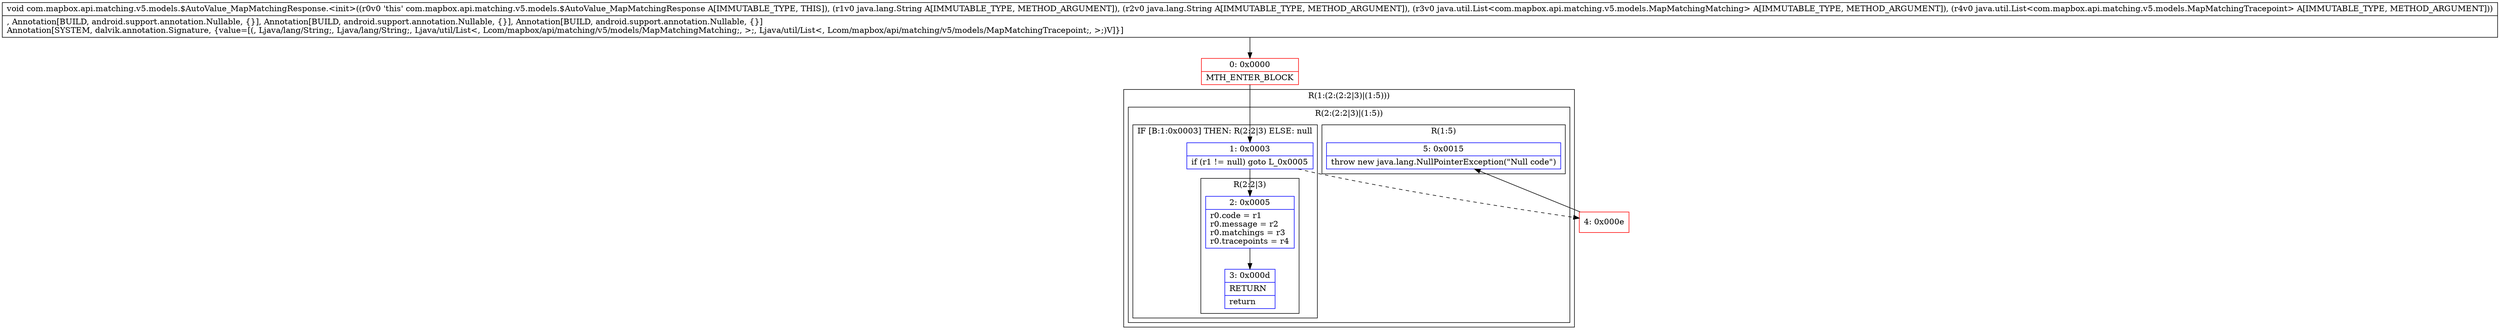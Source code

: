 digraph "CFG forcom.mapbox.api.matching.v5.models.$AutoValue_MapMatchingResponse.\<init\>(Ljava\/lang\/String;Ljava\/lang\/String;Ljava\/util\/List;Ljava\/util\/List;)V" {
subgraph cluster_Region_852515149 {
label = "R(1:(2:(2:2|3)|(1:5)))";
node [shape=record,color=blue];
subgraph cluster_Region_1714422184 {
label = "R(2:(2:2|3)|(1:5))";
node [shape=record,color=blue];
subgraph cluster_IfRegion_2137896089 {
label = "IF [B:1:0x0003] THEN: R(2:2|3) ELSE: null";
node [shape=record,color=blue];
Node_1 [shape=record,label="{1\:\ 0x0003|if (r1 != null) goto L_0x0005\l}"];
subgraph cluster_Region_754860900 {
label = "R(2:2|3)";
node [shape=record,color=blue];
Node_2 [shape=record,label="{2\:\ 0x0005|r0.code = r1\lr0.message = r2\lr0.matchings = r3\lr0.tracepoints = r4\l}"];
Node_3 [shape=record,label="{3\:\ 0x000d|RETURN\l|return\l}"];
}
}
subgraph cluster_Region_483687815 {
label = "R(1:5)";
node [shape=record,color=blue];
Node_5 [shape=record,label="{5\:\ 0x0015|throw new java.lang.NullPointerException(\"Null code\")\l}"];
}
}
}
Node_0 [shape=record,color=red,label="{0\:\ 0x0000|MTH_ENTER_BLOCK\l}"];
Node_4 [shape=record,color=red,label="{4\:\ 0x000e}"];
MethodNode[shape=record,label="{void com.mapbox.api.matching.v5.models.$AutoValue_MapMatchingResponse.\<init\>((r0v0 'this' com.mapbox.api.matching.v5.models.$AutoValue_MapMatchingResponse A[IMMUTABLE_TYPE, THIS]), (r1v0 java.lang.String A[IMMUTABLE_TYPE, METHOD_ARGUMENT]), (r2v0 java.lang.String A[IMMUTABLE_TYPE, METHOD_ARGUMENT]), (r3v0 java.util.List\<com.mapbox.api.matching.v5.models.MapMatchingMatching\> A[IMMUTABLE_TYPE, METHOD_ARGUMENT]), (r4v0 java.util.List\<com.mapbox.api.matching.v5.models.MapMatchingTracepoint\> A[IMMUTABLE_TYPE, METHOD_ARGUMENT]))  | , Annotation[BUILD, android.support.annotation.Nullable, \{\}], Annotation[BUILD, android.support.annotation.Nullable, \{\}], Annotation[BUILD, android.support.annotation.Nullable, \{\}]\lAnnotation[SYSTEM, dalvik.annotation.Signature, \{value=[(, Ljava\/lang\/String;, Ljava\/lang\/String;, Ljava\/util\/List\<, Lcom\/mapbox\/api\/matching\/v5\/models\/MapMatchingMatching;, \>;, Ljava\/util\/List\<, Lcom\/mapbox\/api\/matching\/v5\/models\/MapMatchingTracepoint;, \>;)V]\}]\l}"];
MethodNode -> Node_0;
Node_1 -> Node_2;
Node_1 -> Node_4[style=dashed];
Node_2 -> Node_3;
Node_0 -> Node_1;
Node_4 -> Node_5;
}

